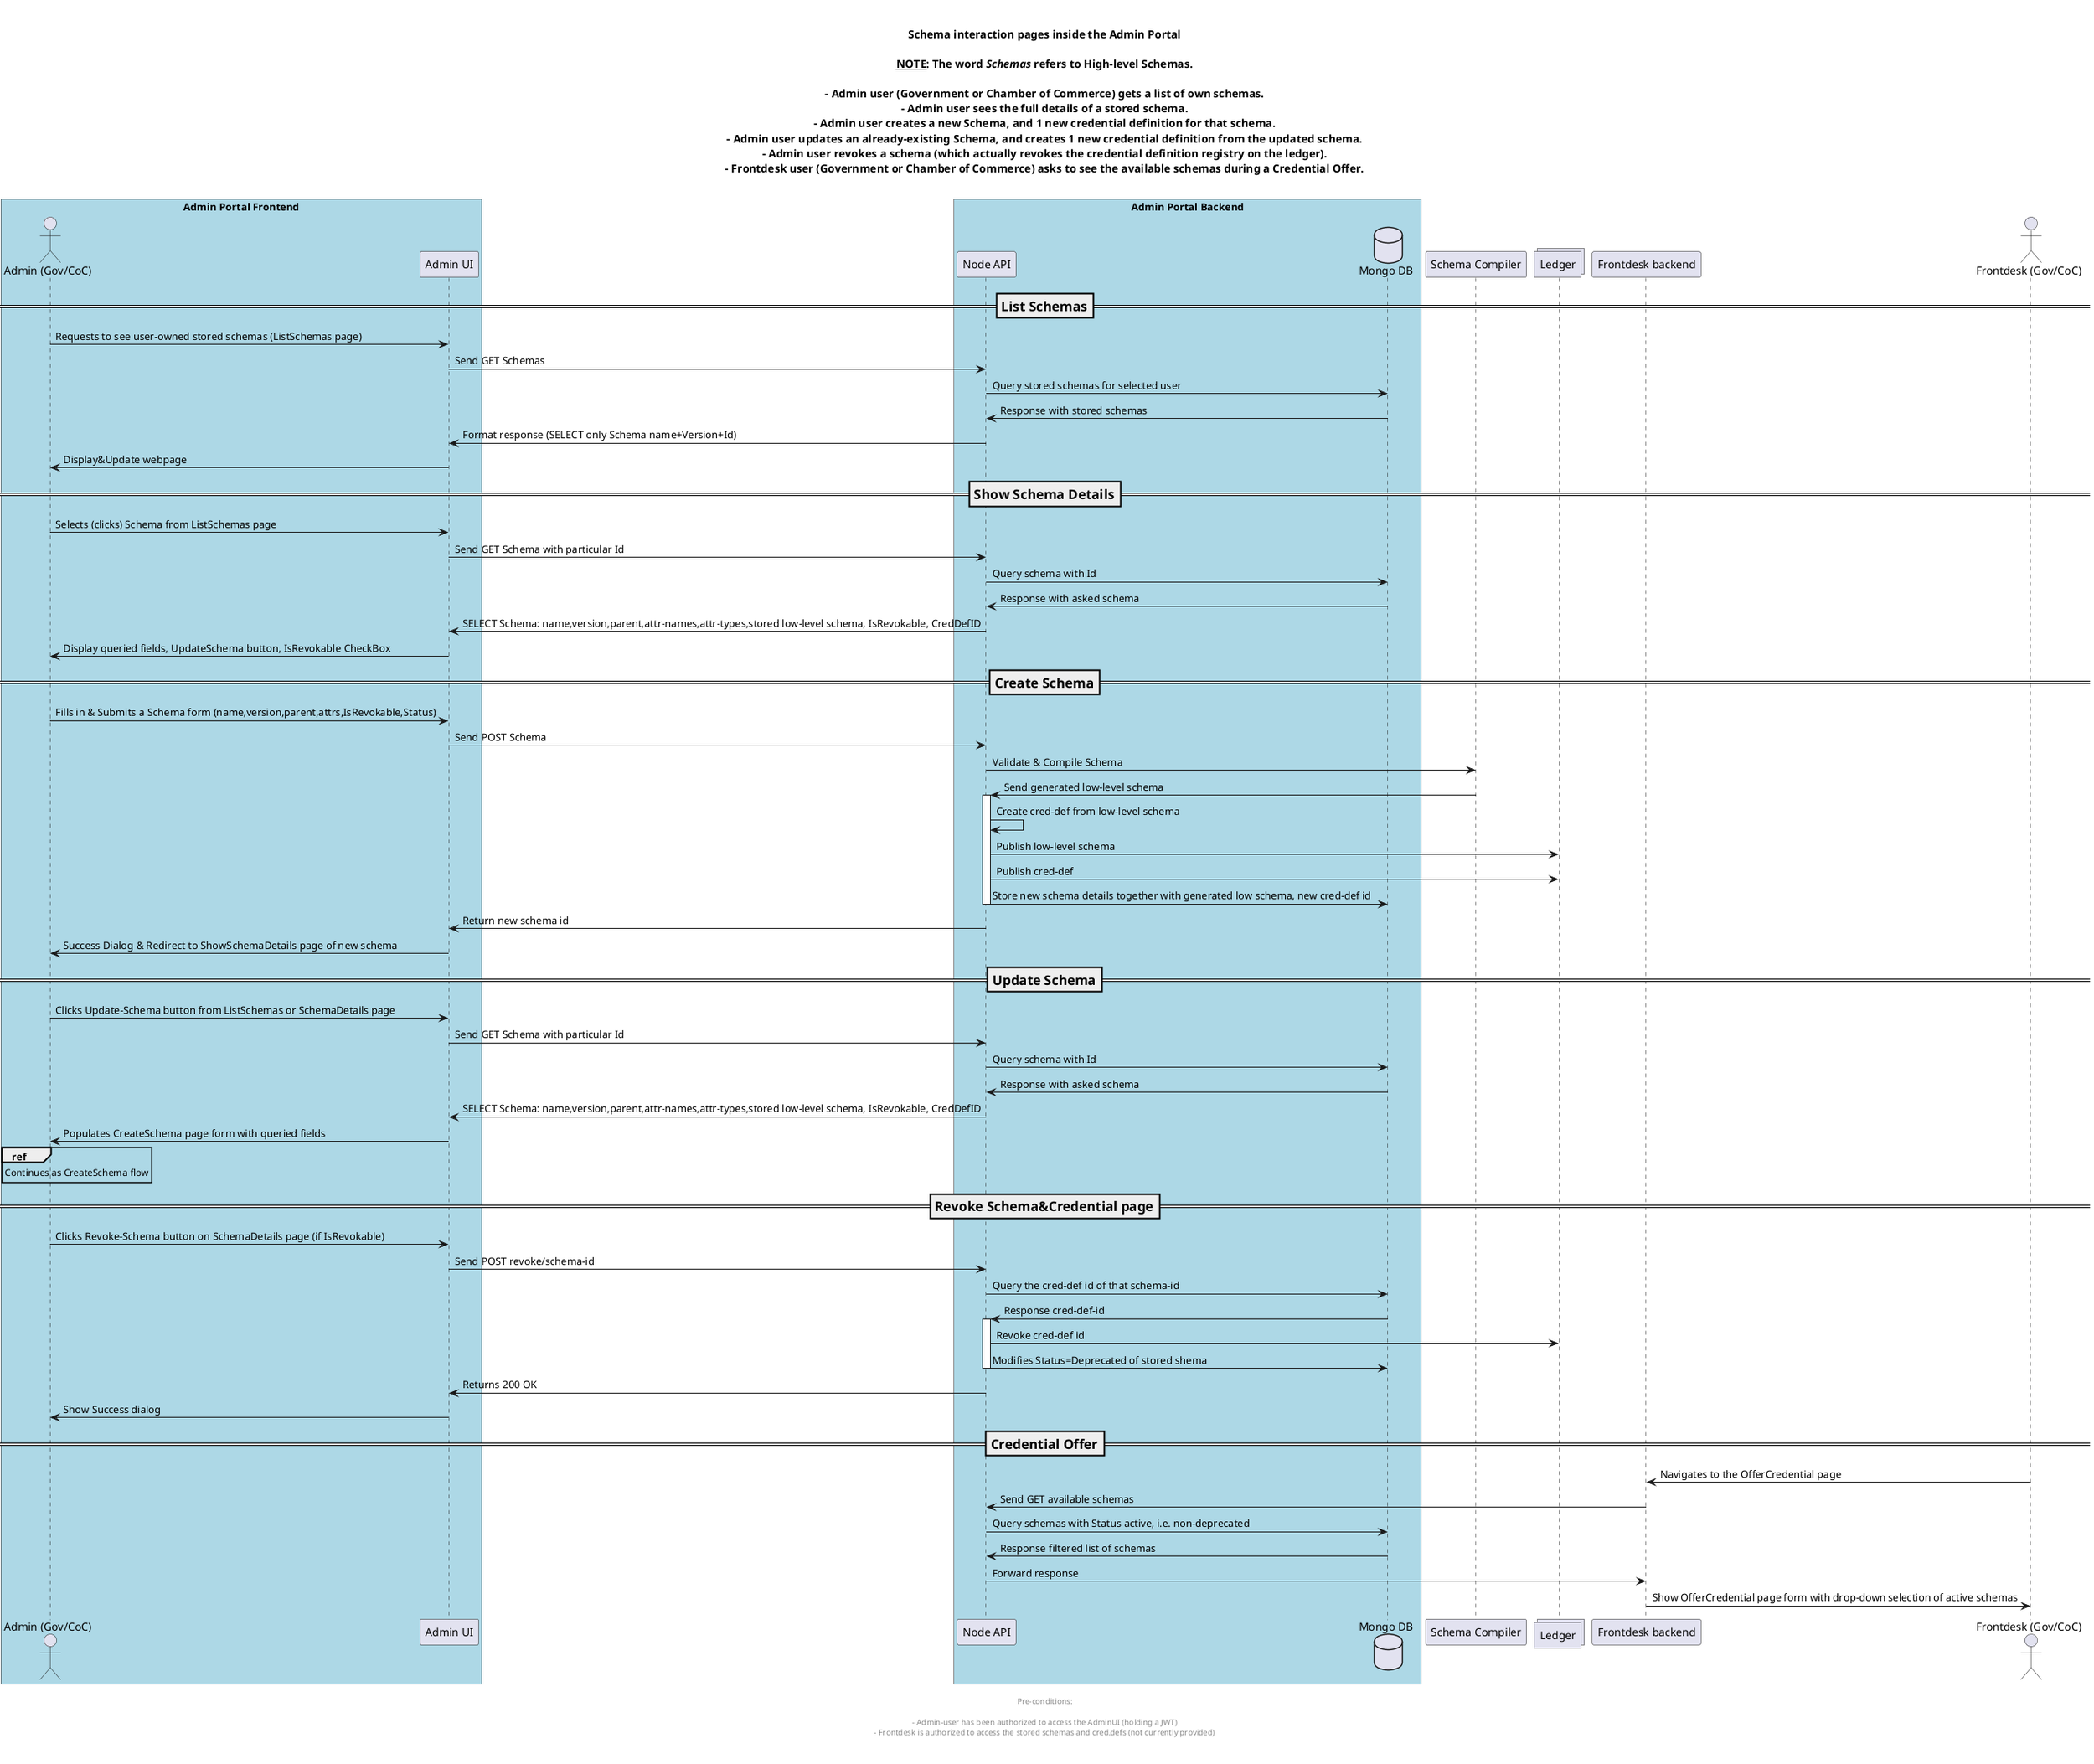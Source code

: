 <span>
@startuml

title

Schema interaction pages inside the Admin Portal

__NOTE__: The word <i>Schemas</i> refers to High-level Schemas.

- Admin user (Government or Chamber of Commerce) gets a list of own schemas.
- Admin user sees the full details of a stored schema.
- Admin user creates a new Schema, and 1 new credential definition for that schema.
- Admin user updates an already-existing Schema, and creates 1 new credential definition from the updated schema.
- Admin user revokes a schema (which actually revokes the credential definition registry on the ledger).
- Frontdesk user (Government or Chamber of Commerce) asks to see the available schemas during a Credential Offer.

end title

box "Admin Portal Frontend" #LightBlue
actor "Admin (Gov/CoC)" as A

participant "Admin UI" as UI
endbox

box "Admin Portal Backend" #LightBlue

participant "Node API" as NODE

database "Mongo DB" as DB

endbox

participant "Schema Compiler" as S

collections "Ledger" as L

participant "Frontdesk backend" as B
actor "Frontdesk (Gov/CoC)" as F


=== List Schemas ==

A -> UI: Requests to see user-owned stored schemas (ListSchemas page)
UI -> NODE: Send GET Schemas
NODE -> DB: Query stored schemas for selected user
DB -> NODE: Response with stored schemas
NODE -> UI: Format response (SELECT only Schema name+Version+Id)
UI -> A: Display&Update webpage

=== Show Schema Details==

A -> UI: Selects (clicks) Schema from ListSchemas page
UI -> NODE: Send GET Schema with particular Id
NODE -> DB: Query schema with Id
DB -> NODE: Response with asked schema
NODE -> UI: SELECT Schema: name,version,parent,attr-names,attr-types,stored low-level schema, IsRevokable, CredDefID
UI -> A: Display queried fields, UpdateSchema button, IsRevokable CheckBox


=== Create Schema ==

A -> UI: Fills in & Submits a Schema form (name,version,parent,attrs,IsRevokable,Status)
UI -> NODE: Send POST Schema
NODE -> S: Validate & Compile Schema
S -> NODE: Send generated low-level schema
activate NODE
NODE -> NODE: Create cred-def from low-level schema
NODE -> L: Publish low-level schema
NODE -> L: Publish cred-def
NODE -> DB: Store new schema details together with generated low schema, new cred-def id
deactivate NODE
NODE -> UI: Return new schema id
UI -> A: Success Dialog & Redirect to ShowSchemaDetails page of new schema

=== Update Schema ==

A -> UI: Clicks Update-Schema button from ListSchemas or SchemaDetails page
UI -> NODE: Send GET Schema with particular Id
NODE -> DB: Query schema with Id
DB -> NODE: Response with asked schema
NODE -> UI: SELECT Schema: name,version,parent,attr-names,attr-types,stored low-level schema, IsRevokable, CredDefID
UI -> A: Populates CreateSchema page form with queried fields
ref over A
  Continues as CreateSchema flow
end ref

=== Revoke Schema&Credential page ==

A -> UI: Clicks Revoke-Schema button on SchemaDetails page (if IsRevokable)
UI -> NODE: Send POST revoke/schema-id
NODE -> DB: Query the cred-def id of that schema-id
DB -> NODE: Response cred-def-id
activate NODE
NODE -> L: Revoke cred-def id
NODE -> DB: Modifies Status=Deprecated of stored shema
deactivate NODE
NODE -> UI: Returns 200 OK
UI -> A: Show Success dialog

=== Credential Offer  ==

F -> B: Navigates to the OfferCredential page
B -> NODE: Send GET available schemas
NODE -> DB: Query schemas with Status active, i.e. non-deprecated
DB -> NODE: Response filtered list of schemas
NODE -> B: Forward response
B -> F: Show OfferCredential page form with drop-down selection of active schemas

footer

Pre-conditions:

- Admin-user has been authorized to access the AdminUI (holding a JWT)
- Frontdesk is authorized to access the stored schemas and cred.defs (not currently provided)


end footer


@enduml
</span>